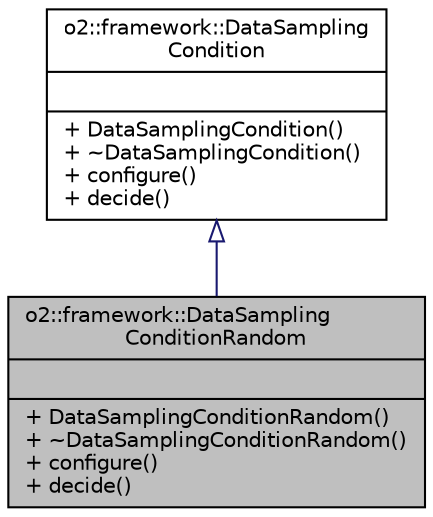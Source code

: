 digraph "o2::framework::DataSamplingConditionRandom"
{
 // INTERACTIVE_SVG=YES
  bgcolor="transparent";
  edge [fontname="Helvetica",fontsize="10",labelfontname="Helvetica",labelfontsize="10"];
  node [fontname="Helvetica",fontsize="10",shape=record];
  Node1 [label="{o2::framework::DataSampling\lConditionRandom\n||+ DataSamplingConditionRandom()\l+ ~DataSamplingConditionRandom()\l+ configure()\l+ decide()\l}",height=0.2,width=0.4,color="black", fillcolor="grey75", style="filled" fontcolor="black"];
  Node2 -> Node1 [dir="back",color="midnightblue",fontsize="10",style="solid",arrowtail="onormal",fontname="Helvetica"];
  Node2 [label="{o2::framework::DataSampling\lCondition\n||+ DataSamplingCondition()\l+ ~DataSamplingCondition()\l+ configure()\l+ decide()\l}",height=0.2,width=0.4,color="black",URL="$de/d05/classo2_1_1framework_1_1DataSamplingCondition.html",tooltip="A standarised data sampling condition, to decide if given data sample should be passed forward..."];
}
